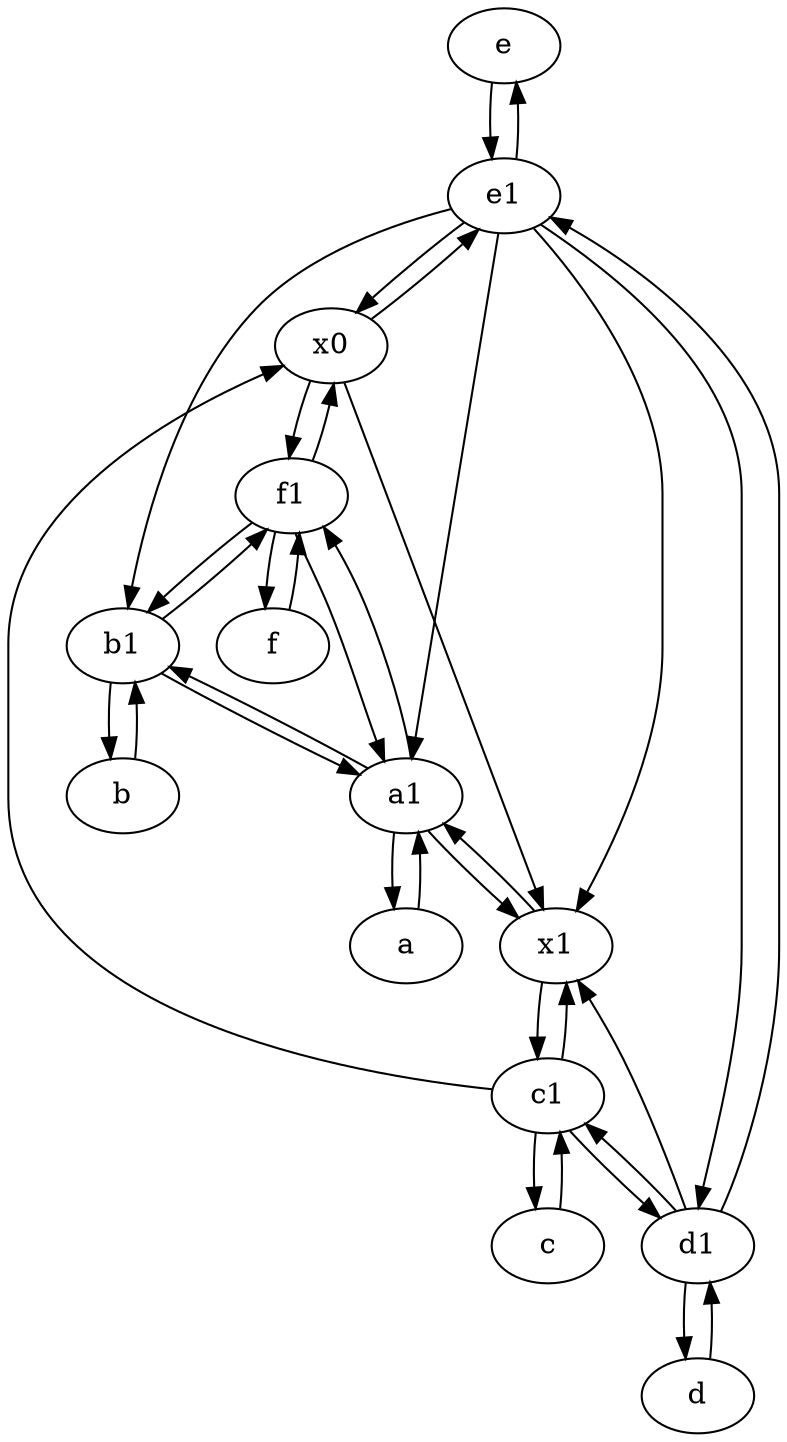 digraph  {
	e [pos="30,50!"];
	f [pos="15,45!"];
	d1 [pos="25,30!"];
	b [pos="50,20!"];
	b1 [pos="45,20!"];
	a1 [pos="40,15!"];
	d [pos="20,30!"];
	c [pos="20,10!"];
	e1 [pos="25,45!"];
	a [pos="40,10!"];
	c1 [pos="30,15!"];
	x1;
	f1;
	x0;
	c1 -> c;
	a1 -> b1;
	e1 -> b1;
	b1 -> a1;
	c -> c1;
	x0 -> x1;
	d1 -> c1;
	e1 -> e;
	e -> e1;
	c1 -> d1;
	d -> d1;
	e1 -> x0;
	b1 -> f1;
	b1 -> b;
	a1 -> f1;
	f1 -> f;
	x1 -> c1;
	x0 -> f1;
	b -> b1;
	e1 -> a1;
	f1 -> b1;
	a1 -> a;
	c1 -> x0;
	e1 -> x1;
	a1 -> x1;
	a -> a1;
	d1 -> x1;
	f -> f1;
	d1 -> d;
	c1 -> x1;
	d1 -> e1;
	f1 -> x0;
	x1 -> a1;
	x0 -> e1;
	e1 -> d1;
	f1 -> a1;

	}